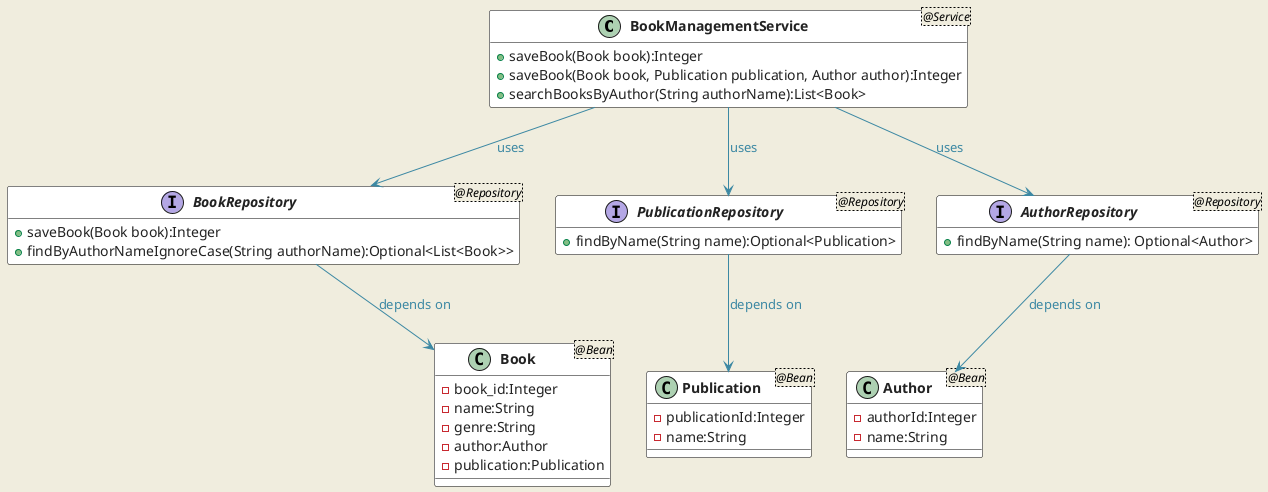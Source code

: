 @startuml
'https://plantuml.com/class-diagram
set namespaceSeparator none
hide empty attributes
skinparam Handwritten false
skinparam ClassBorderColor black
skinparam BackgroundColor #F0EDDE
skinparam ClassAttributeFontColor #222222
skinparam ClassFontStyle bold

skinparam class {
ArrowColor #3C88A3
ArrowFontColor #3C88A3
hide empty attributes
skinparam Handwritten false
skinparam ClassBorderColor black
BackgroundColor #FFFFFF
}

class "BookManagementService<@Service>" as bms {
  +saveBook(Book book):Integer
  +saveBook(Book book, Publication publication, Author author):Integer
  +searchBooksByAuthor(String authorName):List<Book>
}


together {

    class "Publication<@Bean>" as pn {
      -publicationId:Integer
      -name:String
    }
    class "Book<@Bean>" as bk {
      -book_id:Integer
      -name:String
      -genre:String
      -author:Author
      -publication:Publication
    }


    class "Author<@Bean>" as ar {
      -authorId:Integer
      -name:String
    }
}




together {

    interface "PublicationRepository<@Repository>" as py {
      +findByName(String name):Optional<Publication>
    }
    interface "BookRepository<@Repository>" as by {
      +saveBook(Book book):Integer
      +findByAuthorNameIgnoreCase(String authorName):Optional<List<Book>>
    }
    interface "AuthorRepository<@Repository>" as ay {
      +findByName(String name): Optional<Author>
    }
}

bms -down-> by:uses
bms -down-> ay:uses
bms -down-> py:uses

by -down-> bk:depends on
py -down-> pn:depends on
ay -down-> ar:depends on

by -[hidden]right-> py




@enduml